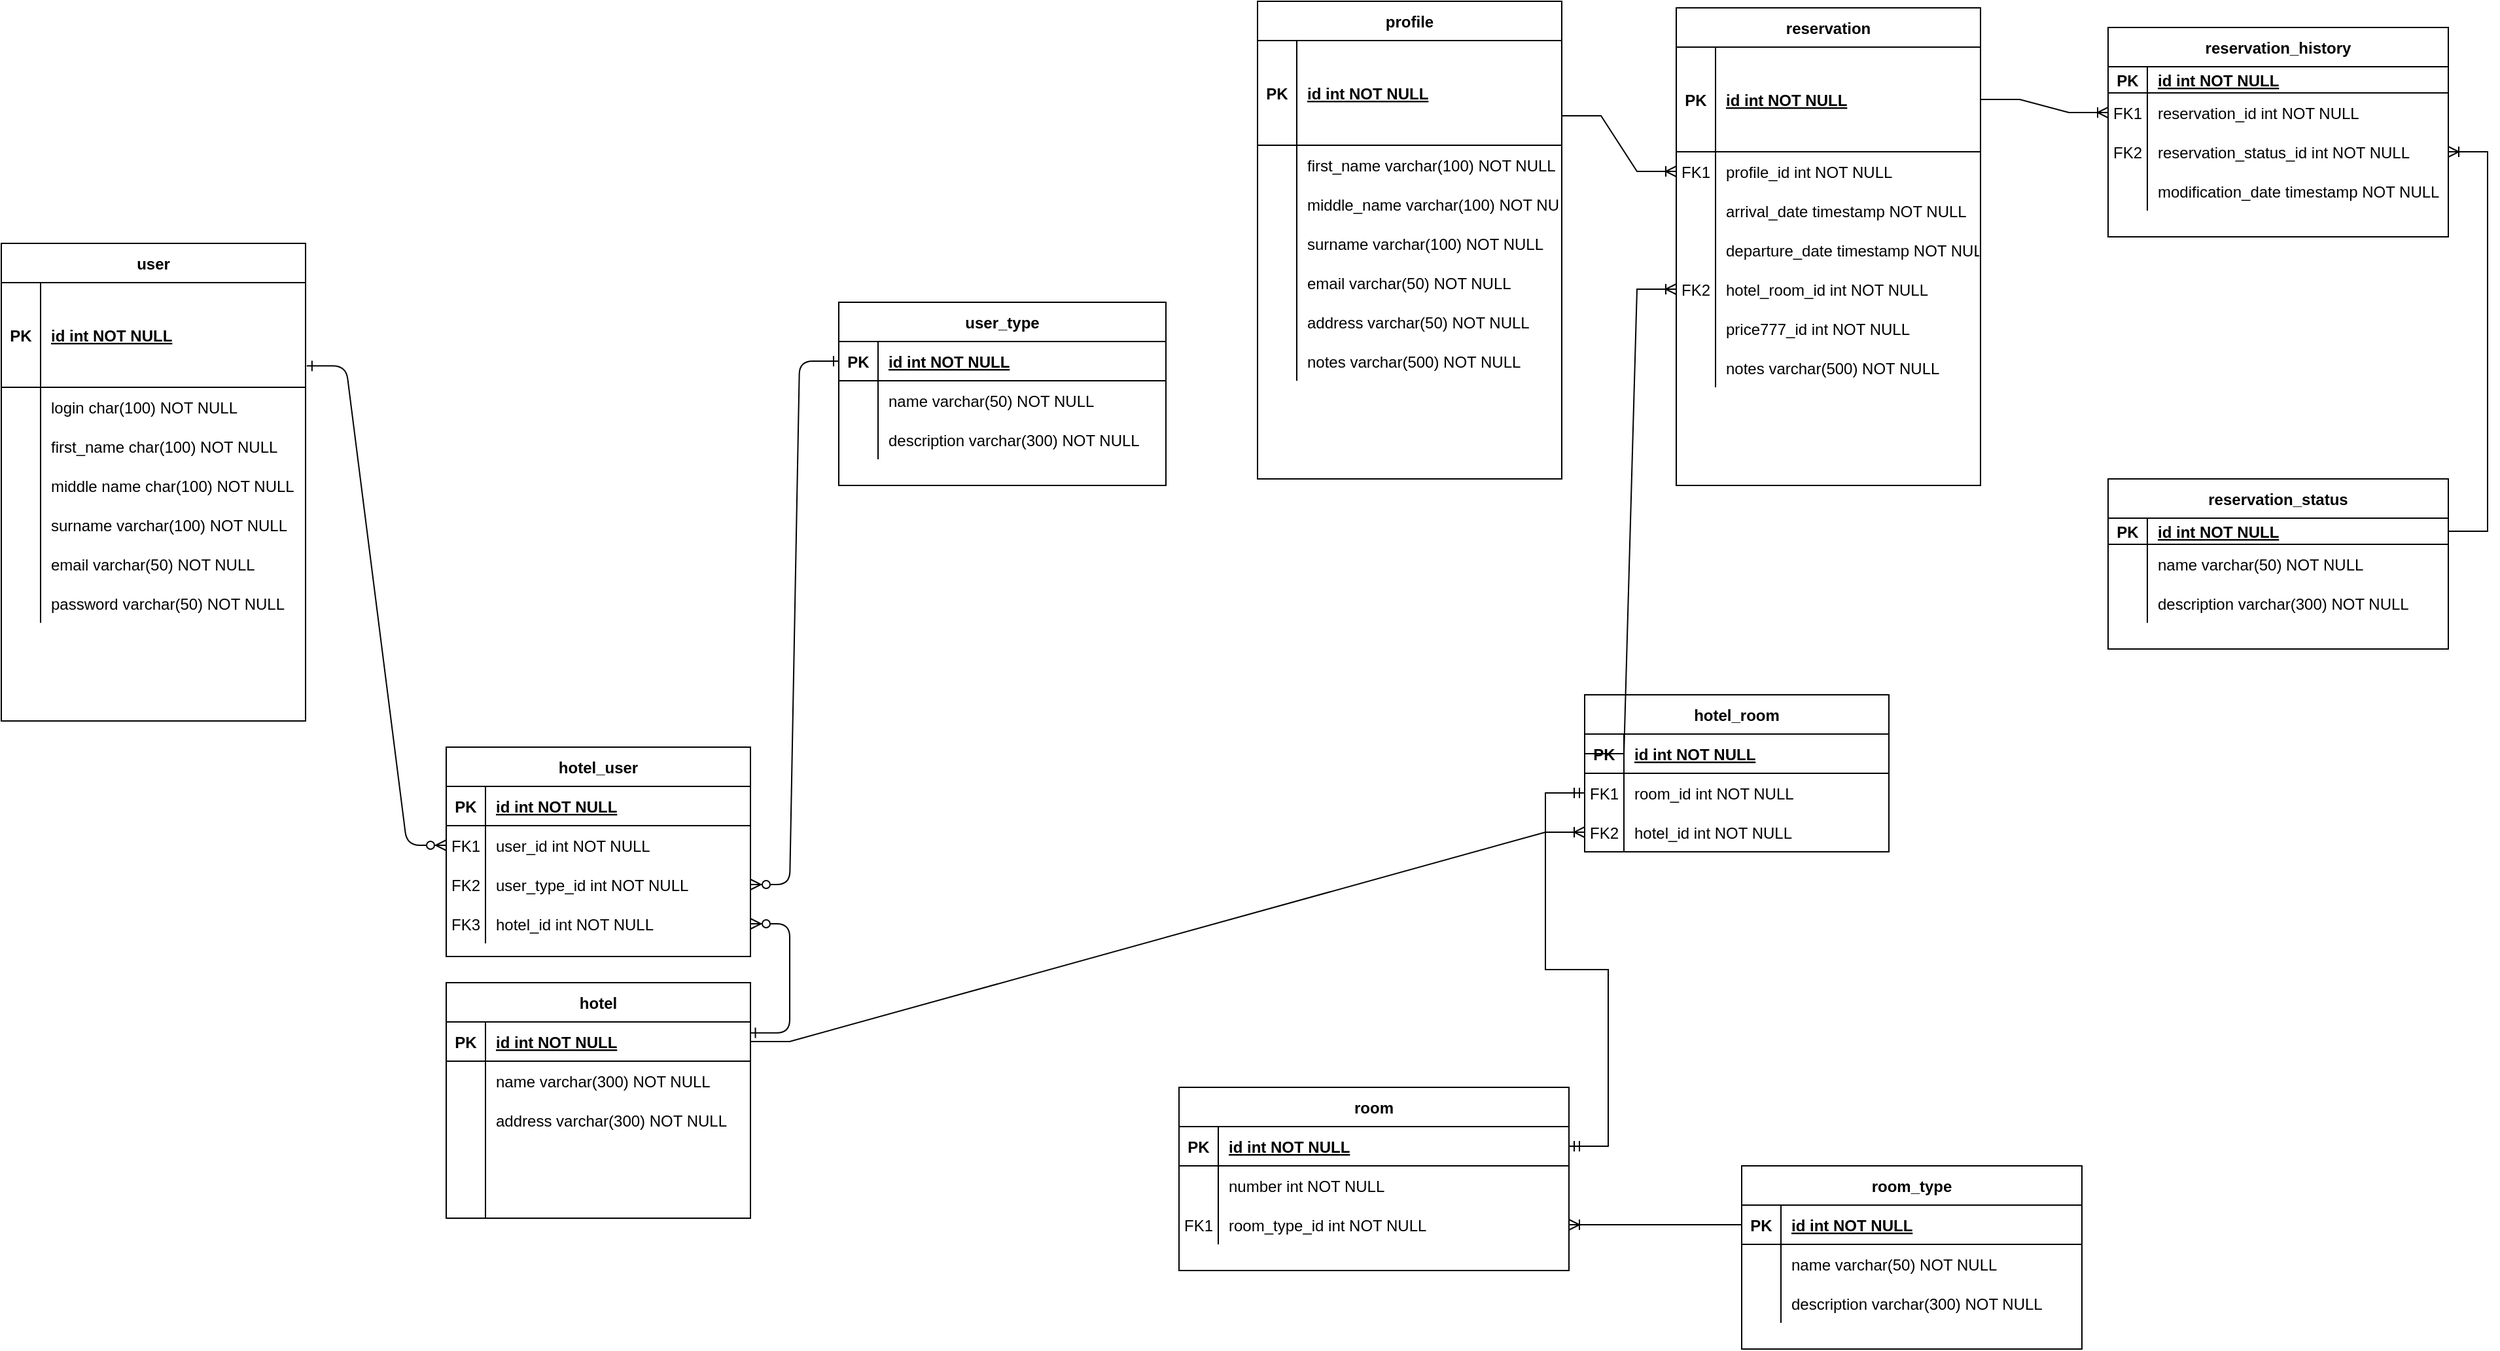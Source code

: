 <mxfile version="15.5.4" type="embed"><diagram id="R2lEEEUBdFMjLlhIrx00" name="Page-1"><mxGraphModel dx="2086" dy="528" grid="1" gridSize="10" guides="1" tooltips="1" connect="1" arrows="1" fold="1" page="1" pageScale="1" pageWidth="850" pageHeight="1100" math="0" shadow="0" extFonts="Permanent Marker^https://fonts.googleapis.com/css?family=Permanent+Marker"><root><mxCell id="0"/><mxCell id="1" parent="0"/><mxCell id="C-vyLk0tnHw3VtMMgP7b-23" value="user_type" style="shape=table;startSize=30;container=1;collapsible=1;childLayout=tableLayout;fixedRows=1;rowLines=0;fontStyle=1;align=center;resizeLast=1;" parent="1" vertex="1"><mxGeometry x="340" y="260" width="250" height="140" as="geometry"/></mxCell><mxCell id="C-vyLk0tnHw3VtMMgP7b-24" value="" style="shape=partialRectangle;collapsible=0;dropTarget=0;pointerEvents=0;fillColor=none;points=[[0,0.5],[1,0.5]];portConstraint=eastwest;top=0;left=0;right=0;bottom=1;" parent="C-vyLk0tnHw3VtMMgP7b-23" vertex="1"><mxGeometry y="30" width="250" height="30" as="geometry"/></mxCell><mxCell id="C-vyLk0tnHw3VtMMgP7b-25" value="PK" style="shape=partialRectangle;overflow=hidden;connectable=0;fillColor=none;top=0;left=0;bottom=0;right=0;fontStyle=1;" parent="C-vyLk0tnHw3VtMMgP7b-24" vertex="1"><mxGeometry width="30" height="30" as="geometry"><mxRectangle width="30" height="30" as="alternateBounds"/></mxGeometry></mxCell><mxCell id="C-vyLk0tnHw3VtMMgP7b-26" value="id int NOT NULL " style="shape=partialRectangle;overflow=hidden;connectable=0;fillColor=none;top=0;left=0;bottom=0;right=0;align=left;spacingLeft=6;fontStyle=5;" parent="C-vyLk0tnHw3VtMMgP7b-24" vertex="1"><mxGeometry x="30" width="220" height="30" as="geometry"><mxRectangle width="220" height="30" as="alternateBounds"/></mxGeometry></mxCell><mxCell id="dkDzkIsZ6ERgQmNnpMd1-3" value="" style="shape=partialRectangle;collapsible=0;dropTarget=0;pointerEvents=0;fillColor=none;points=[[0,0.5],[1,0.5]];portConstraint=eastwest;top=0;left=0;right=0;bottom=0;" parent="C-vyLk0tnHw3VtMMgP7b-23" vertex="1"><mxGeometry y="60" width="250" height="30" as="geometry"/></mxCell><mxCell id="dkDzkIsZ6ERgQmNnpMd1-4" value="" style="shape=partialRectangle;overflow=hidden;connectable=0;fillColor=none;top=0;left=0;bottom=0;right=0;" parent="dkDzkIsZ6ERgQmNnpMd1-3" vertex="1"><mxGeometry width="30" height="30" as="geometry"><mxRectangle width="30" height="30" as="alternateBounds"/></mxGeometry></mxCell><mxCell id="dkDzkIsZ6ERgQmNnpMd1-5" value="name varchar(50) NOT NULL" style="shape=partialRectangle;overflow=hidden;connectable=0;fillColor=none;top=0;left=0;bottom=0;right=0;align=left;spacingLeft=6;" parent="dkDzkIsZ6ERgQmNnpMd1-3" vertex="1"><mxGeometry x="30" width="220" height="30" as="geometry"><mxRectangle width="220" height="30" as="alternateBounds"/></mxGeometry></mxCell><mxCell id="C-vyLk0tnHw3VtMMgP7b-27" value="" style="shape=partialRectangle;collapsible=0;dropTarget=0;pointerEvents=0;fillColor=none;points=[[0,0.5],[1,0.5]];portConstraint=eastwest;top=0;left=0;right=0;bottom=0;" parent="C-vyLk0tnHw3VtMMgP7b-23" vertex="1"><mxGeometry y="90" width="250" height="30" as="geometry"/></mxCell><mxCell id="C-vyLk0tnHw3VtMMgP7b-28" value="" style="shape=partialRectangle;overflow=hidden;connectable=0;fillColor=none;top=0;left=0;bottom=0;right=0;" parent="C-vyLk0tnHw3VtMMgP7b-27" vertex="1"><mxGeometry width="30" height="30" as="geometry"><mxRectangle width="30" height="30" as="alternateBounds"/></mxGeometry></mxCell><mxCell id="C-vyLk0tnHw3VtMMgP7b-29" value="description varchar(300) NOT NULL" style="shape=partialRectangle;overflow=hidden;connectable=0;fillColor=none;top=0;left=0;bottom=0;right=0;align=left;spacingLeft=6;" parent="C-vyLk0tnHw3VtMMgP7b-27" vertex="1"><mxGeometry x="30" width="220" height="30" as="geometry"><mxRectangle width="220" height="30" as="alternateBounds"/></mxGeometry></mxCell><mxCell id="dkDzkIsZ6ERgQmNnpMd1-6" value="hotel" style="shape=table;startSize=30;container=1;collapsible=1;childLayout=tableLayout;fixedRows=1;rowLines=0;fontStyle=1;align=center;resizeLast=1;" parent="1" vertex="1"><mxGeometry x="40" y="780" width="232.5" height="180" as="geometry"/></mxCell><mxCell id="dkDzkIsZ6ERgQmNnpMd1-7" value="" style="shape=partialRectangle;collapsible=0;dropTarget=0;pointerEvents=0;fillColor=none;top=0;left=0;bottom=1;right=0;points=[[0,0.5],[1,0.5]];portConstraint=eastwest;" parent="dkDzkIsZ6ERgQmNnpMd1-6" vertex="1"><mxGeometry y="30" width="232.5" height="30" as="geometry"/></mxCell><mxCell id="dkDzkIsZ6ERgQmNnpMd1-8" value="PK" style="shape=partialRectangle;connectable=0;fillColor=none;top=0;left=0;bottom=0;right=0;fontStyle=1;overflow=hidden;" parent="dkDzkIsZ6ERgQmNnpMd1-7" vertex="1"><mxGeometry width="30" height="30" as="geometry"><mxRectangle width="30" height="30" as="alternateBounds"/></mxGeometry></mxCell><mxCell id="dkDzkIsZ6ERgQmNnpMd1-9" value="id int NOT NULL" style="shape=partialRectangle;connectable=0;fillColor=none;top=0;left=0;bottom=0;right=0;align=left;spacingLeft=6;fontStyle=5;overflow=hidden;" parent="dkDzkIsZ6ERgQmNnpMd1-7" vertex="1"><mxGeometry x="30" width="202.5" height="30" as="geometry"><mxRectangle width="202.5" height="30" as="alternateBounds"/></mxGeometry></mxCell><mxCell id="fA8tNrvUzH5mFWkSNHSa-79" value="" style="shape=partialRectangle;collapsible=0;dropTarget=0;pointerEvents=0;fillColor=none;top=0;left=0;bottom=0;right=0;points=[[0,0.5],[1,0.5]];portConstraint=eastwest;" parent="dkDzkIsZ6ERgQmNnpMd1-6" vertex="1"><mxGeometry y="60" width="232.5" height="30" as="geometry"/></mxCell><mxCell id="fA8tNrvUzH5mFWkSNHSa-80" value="" style="shape=partialRectangle;connectable=0;fillColor=none;top=0;left=0;bottom=0;right=0;editable=1;overflow=hidden;" parent="fA8tNrvUzH5mFWkSNHSa-79" vertex="1"><mxGeometry width="30" height="30" as="geometry"><mxRectangle width="30" height="30" as="alternateBounds"/></mxGeometry></mxCell><mxCell id="fA8tNrvUzH5mFWkSNHSa-81" value="name varchar(300) NOT NULL" style="shape=partialRectangle;connectable=0;fillColor=none;top=0;left=0;bottom=0;right=0;align=left;spacingLeft=6;overflow=hidden;" parent="fA8tNrvUzH5mFWkSNHSa-79" vertex="1"><mxGeometry x="30" width="202.5" height="30" as="geometry"><mxRectangle width="202.5" height="30" as="alternateBounds"/></mxGeometry></mxCell><mxCell id="fA8tNrvUzH5mFWkSNHSa-82" value="" style="shape=partialRectangle;collapsible=0;dropTarget=0;pointerEvents=0;fillColor=none;top=0;left=0;bottom=0;right=0;points=[[0,0.5],[1,0.5]];portConstraint=eastwest;" parent="dkDzkIsZ6ERgQmNnpMd1-6" vertex="1"><mxGeometry y="90" width="232.5" height="30" as="geometry"/></mxCell><mxCell id="fA8tNrvUzH5mFWkSNHSa-83" value="" style="shape=partialRectangle;connectable=0;fillColor=none;top=0;left=0;bottom=0;right=0;editable=1;overflow=hidden;" parent="fA8tNrvUzH5mFWkSNHSa-82" vertex="1"><mxGeometry width="30" height="30" as="geometry"><mxRectangle width="30" height="30" as="alternateBounds"/></mxGeometry></mxCell><mxCell id="fA8tNrvUzH5mFWkSNHSa-84" value="" style="shape=partialRectangle;connectable=0;fillColor=none;top=0;left=0;bottom=0;right=0;align=left;spacingLeft=6;overflow=hidden;" parent="fA8tNrvUzH5mFWkSNHSa-82" vertex="1"><mxGeometry x="30" width="202.5" height="30" as="geometry"><mxRectangle width="202.5" height="30" as="alternateBounds"/></mxGeometry></mxCell><mxCell id="fA8tNrvUzH5mFWkSNHSa-108" value="" style="shape=partialRectangle;collapsible=0;dropTarget=0;pointerEvents=0;fillColor=none;top=0;left=0;bottom=0;right=0;points=[[0,0.5],[1,0.5]];portConstraint=eastwest;" parent="dkDzkIsZ6ERgQmNnpMd1-6" vertex="1"><mxGeometry y="120" width="232.5" height="40" as="geometry"/></mxCell><mxCell id="fA8tNrvUzH5mFWkSNHSa-109" value="" style="shape=partialRectangle;connectable=0;fillColor=none;top=0;left=0;bottom=0;right=0;editable=1;overflow=hidden;" parent="fA8tNrvUzH5mFWkSNHSa-108" vertex="1"><mxGeometry width="30" height="40" as="geometry"><mxRectangle width="30" height="40" as="alternateBounds"/></mxGeometry></mxCell><mxCell id="fA8tNrvUzH5mFWkSNHSa-110" value="" style="shape=partialRectangle;connectable=0;fillColor=none;top=0;left=0;bottom=0;right=0;align=left;spacingLeft=6;overflow=hidden;" parent="fA8tNrvUzH5mFWkSNHSa-108" vertex="1"><mxGeometry x="30" width="202.5" height="40" as="geometry"><mxRectangle width="202.5" height="40" as="alternateBounds"/></mxGeometry></mxCell><mxCell id="dkDzkIsZ6ERgQmNnpMd1-10" value="" style="shape=partialRectangle;collapsible=0;dropTarget=0;pointerEvents=0;fillColor=none;top=0;left=0;bottom=0;right=0;points=[[0,0.5],[1,0.5]];portConstraint=eastwest;" parent="dkDzkIsZ6ERgQmNnpMd1-6" vertex="1"><mxGeometry y="160" width="232.5" height="20" as="geometry"/></mxCell><mxCell id="dkDzkIsZ6ERgQmNnpMd1-11" value="" style="shape=partialRectangle;connectable=0;fillColor=none;top=0;left=0;bottom=0;right=0;editable=1;overflow=hidden;" parent="dkDzkIsZ6ERgQmNnpMd1-10" vertex="1"><mxGeometry width="30" height="20" as="geometry"><mxRectangle width="30" height="20" as="alternateBounds"/></mxGeometry></mxCell><mxCell id="dkDzkIsZ6ERgQmNnpMd1-12" value="" style="shape=partialRectangle;connectable=0;fillColor=none;top=0;left=0;bottom=0;right=0;align=left;spacingLeft=6;overflow=hidden;" parent="dkDzkIsZ6ERgQmNnpMd1-10" vertex="1"><mxGeometry x="30" width="202.5" height="20" as="geometry"><mxRectangle width="202.5" height="20" as="alternateBounds"/></mxGeometry></mxCell><mxCell id="dkDzkIsZ6ERgQmNnpMd1-19" value="user" style="shape=table;startSize=30;container=1;collapsible=1;childLayout=tableLayout;fixedRows=1;rowLines=0;fontStyle=1;align=center;resizeLast=1;" parent="1" vertex="1"><mxGeometry x="-300" y="215" width="232.5" height="365" as="geometry"/></mxCell><mxCell id="dkDzkIsZ6ERgQmNnpMd1-20" value="" style="shape=partialRectangle;collapsible=0;dropTarget=0;pointerEvents=0;fillColor=none;top=0;left=0;bottom=1;right=0;points=[[0,0.5],[1,0.5]];portConstraint=eastwest;" parent="dkDzkIsZ6ERgQmNnpMd1-19" vertex="1"><mxGeometry y="30" width="232.5" height="80" as="geometry"/></mxCell><mxCell id="dkDzkIsZ6ERgQmNnpMd1-21" value="PK" style="shape=partialRectangle;connectable=0;fillColor=none;top=0;left=0;bottom=0;right=0;fontStyle=1;overflow=hidden;" parent="dkDzkIsZ6ERgQmNnpMd1-20" vertex="1"><mxGeometry width="30" height="80" as="geometry"><mxRectangle width="30" height="80" as="alternateBounds"/></mxGeometry></mxCell><mxCell id="dkDzkIsZ6ERgQmNnpMd1-22" value="id int NOT NULL" style="shape=partialRectangle;connectable=0;fillColor=none;top=0;left=0;bottom=0;right=0;align=left;spacingLeft=6;fontStyle=5;overflow=hidden;" parent="dkDzkIsZ6ERgQmNnpMd1-20" vertex="1"><mxGeometry x="30" width="202.5" height="80" as="geometry"><mxRectangle width="202.5" height="80" as="alternateBounds"/></mxGeometry></mxCell><mxCell id="dkDzkIsZ6ERgQmNnpMd1-23" value="" style="shape=partialRectangle;collapsible=0;dropTarget=0;pointerEvents=0;fillColor=none;top=0;left=0;bottom=0;right=0;points=[[0,0.5],[1,0.5]];portConstraint=eastwest;" parent="dkDzkIsZ6ERgQmNnpMd1-19" vertex="1"><mxGeometry y="110" width="232.5" height="30" as="geometry"/></mxCell><mxCell id="dkDzkIsZ6ERgQmNnpMd1-24" value="" style="shape=partialRectangle;connectable=0;fillColor=none;top=0;left=0;bottom=0;right=0;editable=1;overflow=hidden;" parent="dkDzkIsZ6ERgQmNnpMd1-23" vertex="1"><mxGeometry width="30" height="30" as="geometry"><mxRectangle width="30" height="30" as="alternateBounds"/></mxGeometry></mxCell><mxCell id="dkDzkIsZ6ERgQmNnpMd1-25" value="login char(100) NOT NULL" style="shape=partialRectangle;connectable=0;fillColor=none;top=0;left=0;bottom=0;right=0;align=left;spacingLeft=6;overflow=hidden;" parent="dkDzkIsZ6ERgQmNnpMd1-23" vertex="1"><mxGeometry x="30" width="202.5" height="30" as="geometry"><mxRectangle width="202.5" height="30" as="alternateBounds"/></mxGeometry></mxCell><mxCell id="dkDzkIsZ6ERgQmNnpMd1-26" value="" style="shape=partialRectangle;collapsible=0;dropTarget=0;pointerEvents=0;fillColor=none;top=0;left=0;bottom=0;right=0;points=[[0,0.5],[1,0.5]];portConstraint=eastwest;" parent="dkDzkIsZ6ERgQmNnpMd1-19" vertex="1"><mxGeometry y="140" width="232.5" height="30" as="geometry"/></mxCell><mxCell id="dkDzkIsZ6ERgQmNnpMd1-27" value="" style="shape=partialRectangle;connectable=0;fillColor=none;top=0;left=0;bottom=0;right=0;editable=1;overflow=hidden;" parent="dkDzkIsZ6ERgQmNnpMd1-26" vertex="1"><mxGeometry width="30" height="30" as="geometry"><mxRectangle width="30" height="30" as="alternateBounds"/></mxGeometry></mxCell><mxCell id="dkDzkIsZ6ERgQmNnpMd1-28" value="first_name char(100) NOT NULL" style="shape=partialRectangle;connectable=0;fillColor=none;top=0;left=0;bottom=0;right=0;align=left;spacingLeft=6;overflow=hidden;" parent="dkDzkIsZ6ERgQmNnpMd1-26" vertex="1"><mxGeometry x="30" width="202.5" height="30" as="geometry"><mxRectangle width="202.5" height="30" as="alternateBounds"/></mxGeometry></mxCell><mxCell id="dkDzkIsZ6ERgQmNnpMd1-32" value="" style="shape=partialRectangle;collapsible=0;dropTarget=0;pointerEvents=0;fillColor=none;top=0;left=0;bottom=0;right=0;points=[[0,0.5],[1,0.5]];portConstraint=eastwest;" parent="dkDzkIsZ6ERgQmNnpMd1-19" vertex="1"><mxGeometry y="170" width="232.5" height="30" as="geometry"/></mxCell><mxCell id="dkDzkIsZ6ERgQmNnpMd1-33" value="" style="shape=partialRectangle;connectable=0;fillColor=none;top=0;left=0;bottom=0;right=0;editable=1;overflow=hidden;" parent="dkDzkIsZ6ERgQmNnpMd1-32" vertex="1"><mxGeometry width="30" height="30" as="geometry"><mxRectangle width="30" height="30" as="alternateBounds"/></mxGeometry></mxCell><mxCell id="dkDzkIsZ6ERgQmNnpMd1-34" value="middle name char(100) NOT NULL" style="shape=partialRectangle;connectable=0;fillColor=none;top=0;left=0;bottom=0;right=0;align=left;spacingLeft=6;overflow=hidden;" parent="dkDzkIsZ6ERgQmNnpMd1-32" vertex="1"><mxGeometry x="30" width="202.5" height="30" as="geometry"><mxRectangle width="202.5" height="30" as="alternateBounds"/></mxGeometry></mxCell><mxCell id="dkDzkIsZ6ERgQmNnpMd1-35" value="" style="shape=partialRectangle;collapsible=0;dropTarget=0;pointerEvents=0;fillColor=none;top=0;left=0;bottom=0;right=0;points=[[0,0.5],[1,0.5]];portConstraint=eastwest;" parent="dkDzkIsZ6ERgQmNnpMd1-19" vertex="1"><mxGeometry y="200" width="232.5" height="30" as="geometry"/></mxCell><mxCell id="dkDzkIsZ6ERgQmNnpMd1-36" value="" style="shape=partialRectangle;connectable=0;fillColor=none;top=0;left=0;bottom=0;right=0;editable=1;overflow=hidden;" parent="dkDzkIsZ6ERgQmNnpMd1-35" vertex="1"><mxGeometry width="30" height="30" as="geometry"><mxRectangle width="30" height="30" as="alternateBounds"/></mxGeometry></mxCell><mxCell id="dkDzkIsZ6ERgQmNnpMd1-37" value="surname varchar(100) NOT NULL" style="shape=partialRectangle;connectable=0;fillColor=none;top=0;left=0;bottom=0;right=0;align=left;spacingLeft=6;overflow=hidden;" parent="dkDzkIsZ6ERgQmNnpMd1-35" vertex="1"><mxGeometry x="30" width="202.5" height="30" as="geometry"><mxRectangle width="202.5" height="30" as="alternateBounds"/></mxGeometry></mxCell><mxCell id="dkDzkIsZ6ERgQmNnpMd1-29" value="" style="shape=partialRectangle;collapsible=0;dropTarget=0;pointerEvents=0;fillColor=none;top=0;left=0;bottom=0;right=0;points=[[0,0.5],[1,0.5]];portConstraint=eastwest;" parent="dkDzkIsZ6ERgQmNnpMd1-19" vertex="1"><mxGeometry y="230" width="232.5" height="30" as="geometry"/></mxCell><mxCell id="dkDzkIsZ6ERgQmNnpMd1-30" value="" style="shape=partialRectangle;connectable=0;fillColor=none;top=0;left=0;bottom=0;right=0;editable=1;overflow=hidden;" parent="dkDzkIsZ6ERgQmNnpMd1-29" vertex="1"><mxGeometry width="30" height="30" as="geometry"><mxRectangle width="30" height="30" as="alternateBounds"/></mxGeometry></mxCell><mxCell id="dkDzkIsZ6ERgQmNnpMd1-31" value="email varchar(50) NOT NULL" style="shape=partialRectangle;connectable=0;fillColor=none;top=0;left=0;bottom=0;right=0;align=left;spacingLeft=6;overflow=hidden;" parent="dkDzkIsZ6ERgQmNnpMd1-29" vertex="1"><mxGeometry x="30" width="202.5" height="30" as="geometry"><mxRectangle width="202.5" height="30" as="alternateBounds"/></mxGeometry></mxCell><mxCell id="3" value="" style="shape=partialRectangle;collapsible=0;dropTarget=0;pointerEvents=0;fillColor=none;top=0;left=0;bottom=0;right=0;points=[[0,0.5],[1,0.5]];portConstraint=eastwest;" parent="dkDzkIsZ6ERgQmNnpMd1-19" vertex="1"><mxGeometry y="260" width="232.5" height="30" as="geometry"/></mxCell><mxCell id="4" value="" style="shape=partialRectangle;connectable=0;fillColor=none;top=0;left=0;bottom=0;right=0;editable=1;overflow=hidden;" parent="3" vertex="1"><mxGeometry width="30" height="30" as="geometry"><mxRectangle width="30" height="30" as="alternateBounds"/></mxGeometry></mxCell><mxCell id="5" value="password varchar(50) NOT NULL" style="shape=partialRectangle;connectable=0;fillColor=none;top=0;left=0;bottom=0;right=0;align=left;spacingLeft=6;overflow=hidden;" parent="3" vertex="1"><mxGeometry x="30" width="202.5" height="30" as="geometry"><mxRectangle width="202.5" height="30" as="alternateBounds"/></mxGeometry></mxCell><mxCell id="dkDzkIsZ6ERgQmNnpMd1-38" value="hotel_user" style="shape=table;startSize=30;container=1;collapsible=1;childLayout=tableLayout;fixedRows=1;rowLines=0;fontStyle=1;align=center;resizeLast=1;" parent="1" vertex="1"><mxGeometry x="40" y="600" width="232.5" height="160" as="geometry"/></mxCell><mxCell id="dkDzkIsZ6ERgQmNnpMd1-39" value="" style="shape=partialRectangle;collapsible=0;dropTarget=0;pointerEvents=0;fillColor=none;top=0;left=0;bottom=1;right=0;points=[[0,0.5],[1,0.5]];portConstraint=eastwest;" parent="dkDzkIsZ6ERgQmNnpMd1-38" vertex="1"><mxGeometry y="30" width="232.5" height="30" as="geometry"/></mxCell><mxCell id="dkDzkIsZ6ERgQmNnpMd1-40" value="PK" style="shape=partialRectangle;connectable=0;fillColor=none;top=0;left=0;bottom=0;right=0;fontStyle=1;overflow=hidden;" parent="dkDzkIsZ6ERgQmNnpMd1-39" vertex="1"><mxGeometry width="30" height="30" as="geometry"/></mxCell><mxCell id="dkDzkIsZ6ERgQmNnpMd1-41" value="id int NOT NULL " style="shape=partialRectangle;connectable=0;fillColor=none;top=0;left=0;bottom=0;right=0;align=left;spacingLeft=6;fontStyle=5;overflow=hidden;" parent="dkDzkIsZ6ERgQmNnpMd1-39" vertex="1"><mxGeometry x="30" width="202.5" height="30" as="geometry"/></mxCell><mxCell id="dkDzkIsZ6ERgQmNnpMd1-42" value="" style="shape=partialRectangle;collapsible=0;dropTarget=0;pointerEvents=0;fillColor=none;top=0;left=0;bottom=0;right=0;points=[[0,0.5],[1,0.5]];portConstraint=eastwest;" parent="dkDzkIsZ6ERgQmNnpMd1-38" vertex="1"><mxGeometry y="60" width="232.5" height="30" as="geometry"/></mxCell><mxCell id="dkDzkIsZ6ERgQmNnpMd1-43" value="FK1" style="shape=partialRectangle;connectable=0;fillColor=none;top=0;left=0;bottom=0;right=0;editable=1;overflow=hidden;" parent="dkDzkIsZ6ERgQmNnpMd1-42" vertex="1"><mxGeometry width="30" height="30" as="geometry"/></mxCell><mxCell id="dkDzkIsZ6ERgQmNnpMd1-44" value="user_id int NOT NULL" style="shape=partialRectangle;connectable=0;fillColor=none;top=0;left=0;bottom=0;right=0;align=left;spacingLeft=6;overflow=hidden;" parent="dkDzkIsZ6ERgQmNnpMd1-42" vertex="1"><mxGeometry x="30" width="202.5" height="30" as="geometry"/></mxCell><mxCell id="dkDzkIsZ6ERgQmNnpMd1-45" value="" style="shape=partialRectangle;collapsible=0;dropTarget=0;pointerEvents=0;fillColor=none;top=0;left=0;bottom=0;right=0;points=[[0,0.5],[1,0.5]];portConstraint=eastwest;" parent="dkDzkIsZ6ERgQmNnpMd1-38" vertex="1"><mxGeometry y="90" width="232.5" height="30" as="geometry"/></mxCell><mxCell id="dkDzkIsZ6ERgQmNnpMd1-46" value="FK2" style="shape=partialRectangle;connectable=0;fillColor=none;top=0;left=0;bottom=0;right=0;editable=1;overflow=hidden;" parent="dkDzkIsZ6ERgQmNnpMd1-45" vertex="1"><mxGeometry width="30" height="30" as="geometry"/></mxCell><mxCell id="dkDzkIsZ6ERgQmNnpMd1-47" value="user_type_id int NOT NULL" style="shape=partialRectangle;connectable=0;fillColor=none;top=0;left=0;bottom=0;right=0;align=left;spacingLeft=6;overflow=hidden;" parent="dkDzkIsZ6ERgQmNnpMd1-45" vertex="1"><mxGeometry x="30" width="202.5" height="30" as="geometry"/></mxCell><mxCell id="dkDzkIsZ6ERgQmNnpMd1-48" value="" style="shape=partialRectangle;collapsible=0;dropTarget=0;pointerEvents=0;fillColor=none;top=0;left=0;bottom=0;right=0;points=[[0,0.5],[1,0.5]];portConstraint=eastwest;" parent="dkDzkIsZ6ERgQmNnpMd1-38" vertex="1"><mxGeometry y="120" width="232.5" height="30" as="geometry"/></mxCell><mxCell id="dkDzkIsZ6ERgQmNnpMd1-49" value="FK3" style="shape=partialRectangle;connectable=0;fillColor=none;top=0;left=0;bottom=0;right=0;editable=1;overflow=hidden;" parent="dkDzkIsZ6ERgQmNnpMd1-48" vertex="1"><mxGeometry width="30" height="30" as="geometry"/></mxCell><mxCell id="dkDzkIsZ6ERgQmNnpMd1-50" value="hotel_id int NOT NULL" style="shape=partialRectangle;connectable=0;fillColor=none;top=0;left=0;bottom=0;right=0;align=left;spacingLeft=6;overflow=hidden;" parent="dkDzkIsZ6ERgQmNnpMd1-48" vertex="1"><mxGeometry x="30" width="202.5" height="30" as="geometry"/></mxCell><mxCell id="dkDzkIsZ6ERgQmNnpMd1-54" value="" style="edgeStyle=entityRelationEdgeStyle;endArrow=ERzeroToMany;startArrow=ERone;endFill=1;startFill=0;exitX=0.999;exitY=0.278;exitDx=0;exitDy=0;exitPerimeter=0;" parent="1" source="dkDzkIsZ6ERgQmNnpMd1-7" target="dkDzkIsZ6ERgQmNnpMd1-48" edge="1"><mxGeometry width="100" height="100" relative="1" as="geometry"><mxPoint x="290" y="385" as="sourcePoint"/><mxPoint x="280" y="685" as="targetPoint"/></mxGeometry></mxCell><mxCell id="dkDzkIsZ6ERgQmNnpMd1-55" value="" style="edgeStyle=entityRelationEdgeStyle;fontSize=12;html=1;endArrow=ERzeroToMany;endFill=1;entryX=1;entryY=0.5;entryDx=0;entryDy=0;exitX=0;exitY=0.5;exitDx=0;exitDy=0;startArrow=ERone;startFill=0;" parent="1" source="C-vyLk0tnHw3VtMMgP7b-24" target="dkDzkIsZ6ERgQmNnpMd1-45" edge="1"><mxGeometry width="100" height="100" relative="1" as="geometry"><mxPoint x="490" y="610" as="sourcePoint"/><mxPoint x="390" y="710" as="targetPoint"/></mxGeometry></mxCell><mxCell id="dkDzkIsZ6ERgQmNnpMd1-66" value="room_type" style="shape=table;startSize=30;container=1;collapsible=1;childLayout=tableLayout;fixedRows=1;rowLines=0;fontStyle=1;align=center;resizeLast=1;" parent="1" vertex="1"><mxGeometry x="1030" y="920" width="260.0" height="140" as="geometry"/></mxCell><mxCell id="dkDzkIsZ6ERgQmNnpMd1-67" value="" style="shape=partialRectangle;collapsible=0;dropTarget=0;pointerEvents=0;fillColor=none;top=0;left=0;bottom=1;right=0;points=[[0,0.5],[1,0.5]];portConstraint=eastwest;" parent="dkDzkIsZ6ERgQmNnpMd1-66" vertex="1"><mxGeometry y="30" width="260.0" height="30" as="geometry"/></mxCell><mxCell id="dkDzkIsZ6ERgQmNnpMd1-68" value="PK" style="shape=partialRectangle;connectable=0;fillColor=none;top=0;left=0;bottom=0;right=0;fontStyle=1;overflow=hidden;" parent="dkDzkIsZ6ERgQmNnpMd1-67" vertex="1"><mxGeometry width="30" height="30" as="geometry"><mxRectangle width="30" height="30" as="alternateBounds"/></mxGeometry></mxCell><mxCell id="dkDzkIsZ6ERgQmNnpMd1-69" value="id int NOT NULL" style="shape=partialRectangle;connectable=0;fillColor=none;top=0;left=0;bottom=0;right=0;align=left;spacingLeft=6;fontStyle=5;overflow=hidden;" parent="dkDzkIsZ6ERgQmNnpMd1-67" vertex="1"><mxGeometry x="30" width="230.0" height="30" as="geometry"><mxRectangle width="230.0" height="30" as="alternateBounds"/></mxGeometry></mxCell><mxCell id="dkDzkIsZ6ERgQmNnpMd1-73" value="" style="shape=partialRectangle;collapsible=0;dropTarget=0;pointerEvents=0;fillColor=none;top=0;left=0;bottom=0;right=0;points=[[0,0.5],[1,0.5]];portConstraint=eastwest;" parent="dkDzkIsZ6ERgQmNnpMd1-66" vertex="1"><mxGeometry y="60" width="260.0" height="30" as="geometry"/></mxCell><mxCell id="dkDzkIsZ6ERgQmNnpMd1-74" value="" style="shape=partialRectangle;connectable=0;fillColor=none;top=0;left=0;bottom=0;right=0;editable=1;overflow=hidden;" parent="dkDzkIsZ6ERgQmNnpMd1-73" vertex="1"><mxGeometry width="30" height="30" as="geometry"><mxRectangle width="30" height="30" as="alternateBounds"/></mxGeometry></mxCell><mxCell id="dkDzkIsZ6ERgQmNnpMd1-75" value="name varchar(50) NOT NULL" style="shape=partialRectangle;connectable=0;fillColor=none;top=0;left=0;bottom=0;right=0;align=left;spacingLeft=6;overflow=hidden;" parent="dkDzkIsZ6ERgQmNnpMd1-73" vertex="1"><mxGeometry x="30" width="230.0" height="30" as="geometry"><mxRectangle width="230.0" height="30" as="alternateBounds"/></mxGeometry></mxCell><mxCell id="dkDzkIsZ6ERgQmNnpMd1-70" value="" style="shape=partialRectangle;collapsible=0;dropTarget=0;pointerEvents=0;fillColor=none;top=0;left=0;bottom=0;right=0;points=[[0,0.5],[1,0.5]];portConstraint=eastwest;" parent="dkDzkIsZ6ERgQmNnpMd1-66" vertex="1"><mxGeometry y="90" width="260.0" height="30" as="geometry"/></mxCell><mxCell id="dkDzkIsZ6ERgQmNnpMd1-71" value="" style="shape=partialRectangle;connectable=0;fillColor=none;top=0;left=0;bottom=0;right=0;editable=1;overflow=hidden;" parent="dkDzkIsZ6ERgQmNnpMd1-70" vertex="1"><mxGeometry width="30" height="30" as="geometry"><mxRectangle width="30" height="30" as="alternateBounds"/></mxGeometry></mxCell><mxCell id="dkDzkIsZ6ERgQmNnpMd1-72" value="description varchar(300) NOT NULL" style="shape=partialRectangle;connectable=0;fillColor=none;top=0;left=0;bottom=0;right=0;align=left;spacingLeft=6;overflow=hidden;" parent="dkDzkIsZ6ERgQmNnpMd1-70" vertex="1"><mxGeometry x="30" width="230.0" height="30" as="geometry"><mxRectangle width="230.0" height="30" as="alternateBounds"/></mxGeometry></mxCell><mxCell id="dkDzkIsZ6ERgQmNnpMd1-156" value="" style="edgeStyle=entityRelationEdgeStyle;fontSize=12;html=1;endArrow=ERzeroToMany;endFill=1;entryX=0;entryY=0.5;entryDx=0;entryDy=0;exitX=1.004;exitY=0.796;exitDx=0;exitDy=0;exitPerimeter=0;startArrow=ERone;startFill=0;" parent="1" source="dkDzkIsZ6ERgQmNnpMd1-20" target="dkDzkIsZ6ERgQmNnpMd1-42" edge="1"><mxGeometry width="100" height="100" relative="1" as="geometry"><mxPoint x="-100" y="230" as="sourcePoint"/><mxPoint x="100" y="400" as="targetPoint"/></mxGeometry></mxCell><mxCell id="18" value="reservation_status" style="shape=table;startSize=30;container=1;collapsible=1;childLayout=tableLayout;fixedRows=1;rowLines=0;fontStyle=1;align=center;resizeLast=1;" vertex="1" parent="1"><mxGeometry x="1310" y="395" width="260.0" height="130" as="geometry"/></mxCell><mxCell id="19" value="" style="shape=partialRectangle;collapsible=0;dropTarget=0;pointerEvents=0;fillColor=none;top=0;left=0;bottom=1;right=0;points=[[0,0.5],[1,0.5]];portConstraint=eastwest;" vertex="1" parent="18"><mxGeometry y="30" width="260.0" height="20" as="geometry"/></mxCell><mxCell id="20" value="PK" style="shape=partialRectangle;connectable=0;fillColor=none;top=0;left=0;bottom=0;right=0;fontStyle=1;overflow=hidden;" vertex="1" parent="19"><mxGeometry width="30" height="20" as="geometry"><mxRectangle width="30" height="20" as="alternateBounds"/></mxGeometry></mxCell><mxCell id="21" value="id int NOT NULL" style="shape=partialRectangle;connectable=0;fillColor=none;top=0;left=0;bottom=0;right=0;align=left;spacingLeft=6;fontStyle=5;overflow=hidden;" vertex="1" parent="19"><mxGeometry x="30" width="230.0" height="20" as="geometry"><mxRectangle width="230.0" height="20" as="alternateBounds"/></mxGeometry></mxCell><mxCell id="22" value="" style="shape=partialRectangle;collapsible=0;dropTarget=0;pointerEvents=0;fillColor=none;top=0;left=0;bottom=0;right=0;points=[[0,0.5],[1,0.5]];portConstraint=eastwest;" vertex="1" parent="18"><mxGeometry y="50" width="260.0" height="30" as="geometry"/></mxCell><mxCell id="23" value="" style="shape=partialRectangle;connectable=0;fillColor=none;top=0;left=0;bottom=0;right=0;editable=1;overflow=hidden;" vertex="1" parent="22"><mxGeometry width="30" height="30" as="geometry"><mxRectangle width="30" height="30" as="alternateBounds"/></mxGeometry></mxCell><mxCell id="24" value="name varchar(50) NOT NULL" style="shape=partialRectangle;connectable=0;fillColor=none;top=0;left=0;bottom=0;right=0;align=left;spacingLeft=6;overflow=hidden;" vertex="1" parent="22"><mxGeometry x="30" width="230.0" height="30" as="geometry"><mxRectangle width="230.0" height="30" as="alternateBounds"/></mxGeometry></mxCell><mxCell id="25" value="" style="shape=partialRectangle;collapsible=0;dropTarget=0;pointerEvents=0;fillColor=none;top=0;left=0;bottom=0;right=0;points=[[0,0.5],[1,0.5]];portConstraint=eastwest;" vertex="1" parent="18"><mxGeometry y="80" width="260.0" height="30" as="geometry"/></mxCell><mxCell id="26" value="" style="shape=partialRectangle;connectable=0;fillColor=none;top=0;left=0;bottom=0;right=0;editable=1;overflow=hidden;" vertex="1" parent="25"><mxGeometry width="30" height="30" as="geometry"><mxRectangle width="30" height="30" as="alternateBounds"/></mxGeometry></mxCell><mxCell id="27" value="description varchar(300) NOT NULL" style="shape=partialRectangle;connectable=0;fillColor=none;top=0;left=0;bottom=0;right=0;align=left;spacingLeft=6;overflow=hidden;" vertex="1" parent="25"><mxGeometry x="30" width="230.0" height="30" as="geometry"><mxRectangle width="230.0" height="30" as="alternateBounds"/></mxGeometry></mxCell><mxCell id="28" value="address varchar(300) NOT NULL" style="shape=partialRectangle;connectable=0;fillColor=none;top=0;left=0;bottom=0;right=0;align=left;spacingLeft=6;overflow=hidden;" vertex="1" parent="1"><mxGeometry x="70" y="870" width="202.5" height="30" as="geometry"/></mxCell><mxCell id="29" value="room" style="shape=table;startSize=30;container=1;collapsible=1;childLayout=tableLayout;fixedRows=1;rowLines=0;fontStyle=1;align=center;resizeLast=1;" vertex="1" parent="1"><mxGeometry x="600" y="860" width="298.0" height="140" as="geometry"/></mxCell><mxCell id="30" value="" style="shape=partialRectangle;collapsible=0;dropTarget=0;pointerEvents=0;fillColor=none;top=0;left=0;bottom=1;right=0;points=[[0,0.5],[1,0.5]];portConstraint=eastwest;" vertex="1" parent="29"><mxGeometry y="30" width="298.0" height="30" as="geometry"/></mxCell><mxCell id="31" value="PK" style="shape=partialRectangle;connectable=0;fillColor=none;top=0;left=0;bottom=0;right=0;fontStyle=1;overflow=hidden;" vertex="1" parent="30"><mxGeometry width="30" height="30" as="geometry"><mxRectangle width="30" height="30" as="alternateBounds"/></mxGeometry></mxCell><mxCell id="32" value="id int NOT NULL" style="shape=partialRectangle;connectable=0;fillColor=none;top=0;left=0;bottom=0;right=0;align=left;spacingLeft=6;fontStyle=5;overflow=hidden;" vertex="1" parent="30"><mxGeometry x="30" width="268.0" height="30" as="geometry"><mxRectangle width="268.0" height="30" as="alternateBounds"/></mxGeometry></mxCell><mxCell id="33" value="" style="shape=partialRectangle;collapsible=0;dropTarget=0;pointerEvents=0;fillColor=none;top=0;left=0;bottom=0;right=0;points=[[0,0.5],[1,0.5]];portConstraint=eastwest;" vertex="1" parent="29"><mxGeometry y="60" width="298.0" height="30" as="geometry"/></mxCell><mxCell id="34" value="" style="shape=partialRectangle;connectable=0;fillColor=none;top=0;left=0;bottom=0;right=0;editable=1;overflow=hidden;" vertex="1" parent="33"><mxGeometry width="30" height="30" as="geometry"><mxRectangle width="30" height="30" as="alternateBounds"/></mxGeometry></mxCell><mxCell id="35" value="number int NOT NULL" style="shape=partialRectangle;connectable=0;fillColor=none;top=0;left=0;bottom=0;right=0;align=left;spacingLeft=6;overflow=hidden;" vertex="1" parent="33"><mxGeometry x="30" width="268.0" height="30" as="geometry"><mxRectangle width="268.0" height="30" as="alternateBounds"/></mxGeometry></mxCell><mxCell id="36" value="" style="shape=partialRectangle;collapsible=0;dropTarget=0;pointerEvents=0;fillColor=none;top=0;left=0;bottom=0;right=0;points=[[0,0.5],[1,0.5]];portConstraint=eastwest;" vertex="1" parent="29"><mxGeometry y="90" width="298.0" height="30" as="geometry"/></mxCell><mxCell id="37" value="FK1" style="shape=partialRectangle;connectable=0;fillColor=none;top=0;left=0;bottom=0;right=0;editable=1;overflow=hidden;" vertex="1" parent="36"><mxGeometry width="30" height="30" as="geometry"><mxRectangle width="30" height="30" as="alternateBounds"/></mxGeometry></mxCell><mxCell id="38" value="room_type_id int NOT NULL" style="shape=partialRectangle;connectable=0;fillColor=none;top=0;left=0;bottom=0;right=0;align=left;spacingLeft=6;overflow=hidden;" vertex="1" parent="36"><mxGeometry x="30" width="268.0" height="30" as="geometry"><mxRectangle width="268.0" height="30" as="alternateBounds"/></mxGeometry></mxCell><mxCell id="41" value="" style="edgeStyle=entityRelationEdgeStyle;fontSize=12;html=1;endArrow=ERoneToMany;rounded=0;exitX=0;exitY=0.5;exitDx=0;exitDy=0;entryX=1;entryY=0.5;entryDx=0;entryDy=0;" edge="1" parent="1" source="dkDzkIsZ6ERgQmNnpMd1-67" target="36"><mxGeometry width="100" height="100" relative="1" as="geometry"><mxPoint x="780" y="730" as="sourcePoint"/><mxPoint x="790" y="800" as="targetPoint"/></mxGeometry></mxCell><mxCell id="43" value="hotel_room" style="shape=table;startSize=30;container=1;collapsible=1;childLayout=tableLayout;fixedRows=1;rowLines=0;fontStyle=1;align=center;resizeLast=1;" vertex="1" parent="1"><mxGeometry x="910" y="560" width="232.5" height="120" as="geometry"/></mxCell><mxCell id="44" value="" style="shape=partialRectangle;collapsible=0;dropTarget=0;pointerEvents=0;fillColor=none;top=0;left=0;bottom=1;right=0;points=[[0,0.5],[1,0.5]];portConstraint=eastwest;" vertex="1" parent="43"><mxGeometry y="30" width="232.5" height="30" as="geometry"/></mxCell><mxCell id="45" value="PK" style="shape=partialRectangle;connectable=0;fillColor=none;top=0;left=0;bottom=0;right=0;fontStyle=1;overflow=hidden;" vertex="1" parent="44"><mxGeometry width="30" height="30" as="geometry"><mxRectangle width="30" height="30" as="alternateBounds"/></mxGeometry></mxCell><mxCell id="46" value="id int NOT NULL " style="shape=partialRectangle;connectable=0;fillColor=none;top=0;left=0;bottom=0;right=0;align=left;spacingLeft=6;fontStyle=5;overflow=hidden;" vertex="1" parent="44"><mxGeometry x="30" width="202.5" height="30" as="geometry"><mxRectangle width="202.5" height="30" as="alternateBounds"/></mxGeometry></mxCell><mxCell id="47" value="" style="shape=partialRectangle;collapsible=0;dropTarget=0;pointerEvents=0;fillColor=none;top=0;left=0;bottom=0;right=0;points=[[0,0.5],[1,0.5]];portConstraint=eastwest;" vertex="1" parent="43"><mxGeometry y="60" width="232.5" height="30" as="geometry"/></mxCell><mxCell id="48" value="FK1" style="shape=partialRectangle;connectable=0;fillColor=none;top=0;left=0;bottom=0;right=0;editable=1;overflow=hidden;" vertex="1" parent="47"><mxGeometry width="30" height="30" as="geometry"><mxRectangle width="30" height="30" as="alternateBounds"/></mxGeometry></mxCell><mxCell id="49" value="room_id int NOT NULL" style="shape=partialRectangle;connectable=0;fillColor=none;top=0;left=0;bottom=0;right=0;align=left;spacingLeft=6;overflow=hidden;" vertex="1" parent="47"><mxGeometry x="30" width="202.5" height="30" as="geometry"><mxRectangle width="202.5" height="30" as="alternateBounds"/></mxGeometry></mxCell><mxCell id="50" value="" style="shape=partialRectangle;collapsible=0;dropTarget=0;pointerEvents=0;fillColor=none;top=0;left=0;bottom=0;right=0;points=[[0,0.5],[1,0.5]];portConstraint=eastwest;" vertex="1" parent="43"><mxGeometry y="90" width="232.5" height="30" as="geometry"/></mxCell><mxCell id="51" value="FK2" style="shape=partialRectangle;connectable=0;fillColor=none;top=0;left=0;bottom=0;right=0;editable=1;overflow=hidden;" vertex="1" parent="50"><mxGeometry width="30" height="30" as="geometry"><mxRectangle width="30" height="30" as="alternateBounds"/></mxGeometry></mxCell><mxCell id="52" value="hotel_id int NOT NULL" style="shape=partialRectangle;connectable=0;fillColor=none;top=0;left=0;bottom=0;right=0;align=left;spacingLeft=6;overflow=hidden;" vertex="1" parent="50"><mxGeometry x="30" width="202.5" height="30" as="geometry"><mxRectangle width="202.5" height="30" as="alternateBounds"/></mxGeometry></mxCell><mxCell id="60" value="" style="edgeStyle=entityRelationEdgeStyle;fontSize=12;html=1;endArrow=ERmandOne;startArrow=ERmandOne;rounded=0;entryX=0;entryY=0.5;entryDx=0;entryDy=0;exitX=1;exitY=0.5;exitDx=0;exitDy=0;" edge="1" parent="1" source="30" target="47"><mxGeometry width="100" height="100" relative="1" as="geometry"><mxPoint x="900" y="950" as="sourcePoint"/><mxPoint x="920" y="760" as="targetPoint"/></mxGeometry></mxCell><mxCell id="64" value="" style="edgeStyle=entityRelationEdgeStyle;fontSize=12;html=1;endArrow=ERoneToMany;rounded=0;entryX=0;entryY=0.5;entryDx=0;entryDy=0;exitX=1;exitY=0.5;exitDx=0;exitDy=0;" edge="1" parent="1" source="dkDzkIsZ6ERgQmNnpMd1-7" target="50"><mxGeometry width="100" height="100" relative="1" as="geometry"><mxPoint x="670" y="730" as="sourcePoint"/><mxPoint x="630" y="630" as="targetPoint"/></mxGeometry></mxCell><mxCell id="65" value="profile" style="shape=table;startSize=30;container=1;collapsible=1;childLayout=tableLayout;fixedRows=1;rowLines=0;fontStyle=1;align=center;resizeLast=1;" vertex="1" parent="1"><mxGeometry x="660" y="30" width="232.5" height="365" as="geometry"/></mxCell><mxCell id="66" value="" style="shape=partialRectangle;collapsible=0;dropTarget=0;pointerEvents=0;fillColor=none;top=0;left=0;bottom=1;right=0;points=[[0,0.5],[1,0.5]];portConstraint=eastwest;" vertex="1" parent="65"><mxGeometry y="30" width="232.5" height="80" as="geometry"/></mxCell><mxCell id="67" value="PK" style="shape=partialRectangle;connectable=0;fillColor=none;top=0;left=0;bottom=0;right=0;fontStyle=1;overflow=hidden;" vertex="1" parent="66"><mxGeometry width="30" height="80" as="geometry"><mxRectangle width="30" height="80" as="alternateBounds"/></mxGeometry></mxCell><mxCell id="68" value="id int NOT NULL" style="shape=partialRectangle;connectable=0;fillColor=none;top=0;left=0;bottom=0;right=0;align=left;spacingLeft=6;fontStyle=5;overflow=hidden;" vertex="1" parent="66"><mxGeometry x="30" width="202.5" height="80" as="geometry"><mxRectangle width="202.5" height="80" as="alternateBounds"/></mxGeometry></mxCell><mxCell id="72" value="" style="shape=partialRectangle;collapsible=0;dropTarget=0;pointerEvents=0;fillColor=none;top=0;left=0;bottom=0;right=0;points=[[0,0.5],[1,0.5]];portConstraint=eastwest;" vertex="1" parent="65"><mxGeometry y="110" width="232.5" height="30" as="geometry"/></mxCell><mxCell id="73" value="" style="shape=partialRectangle;connectable=0;fillColor=none;top=0;left=0;bottom=0;right=0;editable=1;overflow=hidden;" vertex="1" parent="72"><mxGeometry width="30" height="30" as="geometry"><mxRectangle width="30" height="30" as="alternateBounds"/></mxGeometry></mxCell><mxCell id="74" value="first_name varchar(100) NOT NULL" style="shape=partialRectangle;connectable=0;fillColor=none;top=0;left=0;bottom=0;right=0;align=left;spacingLeft=6;overflow=hidden;" vertex="1" parent="72"><mxGeometry x="30" width="202.5" height="30" as="geometry"><mxRectangle width="202.5" height="30" as="alternateBounds"/></mxGeometry></mxCell><mxCell id="75" value="" style="shape=partialRectangle;collapsible=0;dropTarget=0;pointerEvents=0;fillColor=none;top=0;left=0;bottom=0;right=0;points=[[0,0.5],[1,0.5]];portConstraint=eastwest;" vertex="1" parent="65"><mxGeometry y="140" width="232.5" height="30" as="geometry"/></mxCell><mxCell id="76" value="" style="shape=partialRectangle;connectable=0;fillColor=none;top=0;left=0;bottom=0;right=0;editable=1;overflow=hidden;" vertex="1" parent="75"><mxGeometry width="30" height="30" as="geometry"><mxRectangle width="30" height="30" as="alternateBounds"/></mxGeometry></mxCell><mxCell id="77" value="middle_name varchar(100) NOT NULL" style="shape=partialRectangle;connectable=0;fillColor=none;top=0;left=0;bottom=0;right=0;align=left;spacingLeft=6;overflow=hidden;" vertex="1" parent="75"><mxGeometry x="30" width="202.5" height="30" as="geometry"><mxRectangle width="202.5" height="30" as="alternateBounds"/></mxGeometry></mxCell><mxCell id="78" value="" style="shape=partialRectangle;collapsible=0;dropTarget=0;pointerEvents=0;fillColor=none;top=0;left=0;bottom=0;right=0;points=[[0,0.5],[1,0.5]];portConstraint=eastwest;" vertex="1" parent="65"><mxGeometry y="170" width="232.5" height="30" as="geometry"/></mxCell><mxCell id="79" value="" style="shape=partialRectangle;connectable=0;fillColor=none;top=0;left=0;bottom=0;right=0;editable=1;overflow=hidden;" vertex="1" parent="78"><mxGeometry width="30" height="30" as="geometry"><mxRectangle width="30" height="30" as="alternateBounds"/></mxGeometry></mxCell><mxCell id="80" value="surname varchar(100) NOT NULL" style="shape=partialRectangle;connectable=0;fillColor=none;top=0;left=0;bottom=0;right=0;align=left;spacingLeft=6;overflow=hidden;" vertex="1" parent="78"><mxGeometry x="30" width="202.5" height="30" as="geometry"><mxRectangle width="202.5" height="30" as="alternateBounds"/></mxGeometry></mxCell><mxCell id="81" value="" style="shape=partialRectangle;collapsible=0;dropTarget=0;pointerEvents=0;fillColor=none;top=0;left=0;bottom=0;right=0;points=[[0,0.5],[1,0.5]];portConstraint=eastwest;" vertex="1" parent="65"><mxGeometry y="200" width="232.5" height="30" as="geometry"/></mxCell><mxCell id="82" value="" style="shape=partialRectangle;connectable=0;fillColor=none;top=0;left=0;bottom=0;right=0;editable=1;overflow=hidden;" vertex="1" parent="81"><mxGeometry width="30" height="30" as="geometry"><mxRectangle width="30" height="30" as="alternateBounds"/></mxGeometry></mxCell><mxCell id="83" value="email varchar(50) NOT NULL" style="shape=partialRectangle;connectable=0;fillColor=none;top=0;left=0;bottom=0;right=0;align=left;spacingLeft=6;overflow=hidden;" vertex="1" parent="81"><mxGeometry x="30" width="202.5" height="30" as="geometry"><mxRectangle width="202.5" height="30" as="alternateBounds"/></mxGeometry></mxCell><mxCell id="84" value="" style="shape=partialRectangle;collapsible=0;dropTarget=0;pointerEvents=0;fillColor=none;top=0;left=0;bottom=0;right=0;points=[[0,0.5],[1,0.5]];portConstraint=eastwest;" vertex="1" parent="65"><mxGeometry y="230" width="232.5" height="30" as="geometry"/></mxCell><mxCell id="85" value="" style="shape=partialRectangle;connectable=0;fillColor=none;top=0;left=0;bottom=0;right=0;editable=1;overflow=hidden;" vertex="1" parent="84"><mxGeometry width="30" height="30" as="geometry"><mxRectangle width="30" height="30" as="alternateBounds"/></mxGeometry></mxCell><mxCell id="86" value="address varchar(50) NOT NULL" style="shape=partialRectangle;connectable=0;fillColor=none;top=0;left=0;bottom=0;right=0;align=left;spacingLeft=6;overflow=hidden;" vertex="1" parent="84"><mxGeometry x="30" width="202.5" height="30" as="geometry"><mxRectangle width="202.5" height="30" as="alternateBounds"/></mxGeometry></mxCell><mxCell id="92" value="" style="shape=partialRectangle;collapsible=0;dropTarget=0;pointerEvents=0;fillColor=none;top=0;left=0;bottom=0;right=0;points=[[0,0.5],[1,0.5]];portConstraint=eastwest;" vertex="1" parent="65"><mxGeometry y="260" width="232.5" height="30" as="geometry"/></mxCell><mxCell id="93" value="" style="shape=partialRectangle;connectable=0;fillColor=none;top=0;left=0;bottom=0;right=0;editable=1;overflow=hidden;" vertex="1" parent="92"><mxGeometry width="30" height="30" as="geometry"><mxRectangle width="30" height="30" as="alternateBounds"/></mxGeometry></mxCell><mxCell id="94" value="notes varchar(500) NOT NULL" style="shape=partialRectangle;connectable=0;fillColor=none;top=0;left=0;bottom=0;right=0;align=left;spacingLeft=6;overflow=hidden;" vertex="1" parent="92"><mxGeometry x="30" width="202.5" height="30" as="geometry"><mxRectangle width="202.5" height="30" as="alternateBounds"/></mxGeometry></mxCell><mxCell id="95" value="reservation" style="shape=table;startSize=30;container=1;collapsible=1;childLayout=tableLayout;fixedRows=1;rowLines=0;fontStyle=1;align=center;resizeLast=1;" vertex="1" parent="1"><mxGeometry x="980" y="35" width="232.5" height="365" as="geometry"/></mxCell><mxCell id="96" value="" style="shape=partialRectangle;collapsible=0;dropTarget=0;pointerEvents=0;fillColor=none;top=0;left=0;bottom=1;right=0;points=[[0,0.5],[1,0.5]];portConstraint=eastwest;" vertex="1" parent="95"><mxGeometry y="30" width="232.5" height="80" as="geometry"/></mxCell><mxCell id="97" value="PK" style="shape=partialRectangle;connectable=0;fillColor=none;top=0;left=0;bottom=0;right=0;fontStyle=1;overflow=hidden;" vertex="1" parent="96"><mxGeometry width="30" height="80" as="geometry"><mxRectangle width="30" height="80" as="alternateBounds"/></mxGeometry></mxCell><mxCell id="98" value="id int NOT NULL" style="shape=partialRectangle;connectable=0;fillColor=none;top=0;left=0;bottom=0;right=0;align=left;spacingLeft=6;fontStyle=5;overflow=hidden;" vertex="1" parent="96"><mxGeometry x="30" width="202.5" height="80" as="geometry"><mxRectangle width="202.5" height="80" as="alternateBounds"/></mxGeometry></mxCell><mxCell id="99" value="" style="shape=partialRectangle;collapsible=0;dropTarget=0;pointerEvents=0;fillColor=none;top=0;left=0;bottom=0;right=0;points=[[0,0.5],[1,0.5]];portConstraint=eastwest;" vertex="1" parent="95"><mxGeometry y="110" width="232.5" height="30" as="geometry"/></mxCell><mxCell id="100" value="FK1" style="shape=partialRectangle;connectable=0;fillColor=none;top=0;left=0;bottom=0;right=0;editable=1;overflow=hidden;" vertex="1" parent="99"><mxGeometry width="30" height="30" as="geometry"><mxRectangle width="30" height="30" as="alternateBounds"/></mxGeometry></mxCell><mxCell id="101" value="profile_id int NOT NULL" style="shape=partialRectangle;connectable=0;fillColor=none;top=0;left=0;bottom=0;right=0;align=left;spacingLeft=6;overflow=hidden;" vertex="1" parent="99"><mxGeometry x="30" width="202.5" height="30" as="geometry"><mxRectangle width="202.5" height="30" as="alternateBounds"/></mxGeometry></mxCell><mxCell id="102" value="" style="shape=partialRectangle;collapsible=0;dropTarget=0;pointerEvents=0;fillColor=none;top=0;left=0;bottom=0;right=0;points=[[0,0.5],[1,0.5]];portConstraint=eastwest;" vertex="1" parent="95"><mxGeometry y="140" width="232.5" height="30" as="geometry"/></mxCell><mxCell id="103" value="" style="shape=partialRectangle;connectable=0;fillColor=none;top=0;left=0;bottom=0;right=0;editable=1;overflow=hidden;" vertex="1" parent="102"><mxGeometry width="30" height="30" as="geometry"><mxRectangle width="30" height="30" as="alternateBounds"/></mxGeometry></mxCell><mxCell id="104" value="arrival_date timestamp NOT NULL" style="shape=partialRectangle;connectable=0;fillColor=none;top=0;left=0;bottom=0;right=0;align=left;spacingLeft=6;overflow=hidden;" vertex="1" parent="102"><mxGeometry x="30" width="202.5" height="30" as="geometry"><mxRectangle width="202.5" height="30" as="alternateBounds"/></mxGeometry></mxCell><mxCell id="105" value="" style="shape=partialRectangle;collapsible=0;dropTarget=0;pointerEvents=0;fillColor=none;top=0;left=0;bottom=0;right=0;points=[[0,0.5],[1,0.5]];portConstraint=eastwest;" vertex="1" parent="95"><mxGeometry y="170" width="232.5" height="30" as="geometry"/></mxCell><mxCell id="106" value="" style="shape=partialRectangle;connectable=0;fillColor=none;top=0;left=0;bottom=0;right=0;editable=1;overflow=hidden;" vertex="1" parent="105"><mxGeometry width="30" height="30" as="geometry"><mxRectangle width="30" height="30" as="alternateBounds"/></mxGeometry></mxCell><mxCell id="107" value="departure_date timestamp NOT NULL" style="shape=partialRectangle;connectable=0;fillColor=none;top=0;left=0;bottom=0;right=0;align=left;spacingLeft=6;overflow=hidden;" vertex="1" parent="105"><mxGeometry x="30" width="202.5" height="30" as="geometry"><mxRectangle width="202.5" height="30" as="alternateBounds"/></mxGeometry></mxCell><mxCell id="108" value="" style="shape=partialRectangle;collapsible=0;dropTarget=0;pointerEvents=0;fillColor=none;top=0;left=0;bottom=0;right=0;points=[[0,0.5],[1,0.5]];portConstraint=eastwest;" vertex="1" parent="95"><mxGeometry y="200" width="232.5" height="30" as="geometry"/></mxCell><mxCell id="109" value="FK2" style="shape=partialRectangle;connectable=0;fillColor=none;top=0;left=0;bottom=0;right=0;editable=1;overflow=hidden;" vertex="1" parent="108"><mxGeometry width="30" height="30" as="geometry"><mxRectangle width="30" height="30" as="alternateBounds"/></mxGeometry></mxCell><mxCell id="110" value="hotel_room_id int NOT NULL" style="shape=partialRectangle;connectable=0;fillColor=none;top=0;left=0;bottom=0;right=0;align=left;spacingLeft=6;overflow=hidden;" vertex="1" parent="108"><mxGeometry x="30" width="202.5" height="30" as="geometry"><mxRectangle width="202.5" height="30" as="alternateBounds"/></mxGeometry></mxCell><mxCell id="111" value="" style="shape=partialRectangle;collapsible=0;dropTarget=0;pointerEvents=0;fillColor=none;top=0;left=0;bottom=0;right=0;points=[[0,0.5],[1,0.5]];portConstraint=eastwest;" vertex="1" parent="95"><mxGeometry y="230" width="232.5" height="30" as="geometry"/></mxCell><mxCell id="112" value="" style="shape=partialRectangle;connectable=0;fillColor=none;top=0;left=0;bottom=0;right=0;editable=1;overflow=hidden;" vertex="1" parent="111"><mxGeometry width="30" height="30" as="geometry"><mxRectangle width="30" height="30" as="alternateBounds"/></mxGeometry></mxCell><mxCell id="113" value="price777_id int NOT NULL" style="shape=partialRectangle;connectable=0;fillColor=none;top=0;left=0;bottom=0;right=0;align=left;spacingLeft=6;overflow=hidden;" vertex="1" parent="111"><mxGeometry x="30" width="202.5" height="30" as="geometry"><mxRectangle width="202.5" height="30" as="alternateBounds"/></mxGeometry></mxCell><mxCell id="114" value="" style="shape=partialRectangle;collapsible=0;dropTarget=0;pointerEvents=0;fillColor=none;top=0;left=0;bottom=0;right=0;points=[[0,0.5],[1,0.5]];portConstraint=eastwest;" vertex="1" parent="95"><mxGeometry y="260" width="232.5" height="30" as="geometry"/></mxCell><mxCell id="115" value="" style="shape=partialRectangle;connectable=0;fillColor=none;top=0;left=0;bottom=0;right=0;editable=1;overflow=hidden;" vertex="1" parent="114"><mxGeometry width="30" height="30" as="geometry"><mxRectangle width="30" height="30" as="alternateBounds"/></mxGeometry></mxCell><mxCell id="116" value="notes varchar(500) NOT NULL" style="shape=partialRectangle;connectable=0;fillColor=none;top=0;left=0;bottom=0;right=0;align=left;spacingLeft=6;overflow=hidden;" vertex="1" parent="114"><mxGeometry x="30" width="202.5" height="30" as="geometry"><mxRectangle width="202.5" height="30" as="alternateBounds"/></mxGeometry></mxCell><mxCell id="119" value="" style="edgeStyle=entityRelationEdgeStyle;fontSize=12;html=1;endArrow=ERoneToMany;rounded=0;entryX=0;entryY=0.5;entryDx=0;entryDy=0;exitX=1;exitY=0.718;exitDx=0;exitDy=0;exitPerimeter=0;" edge="1" parent="1" source="66" target="99"><mxGeometry width="100" height="100" relative="1" as="geometry"><mxPoint x="1250" y="510" as="sourcePoint"/><mxPoint x="1410" y="90" as="targetPoint"/></mxGeometry></mxCell><mxCell id="120" value="" style="edgeStyle=entityRelationEdgeStyle;fontSize=12;html=1;endArrow=ERoneToMany;rounded=0;entryX=0;entryY=0.5;entryDx=0;entryDy=0;exitX=0;exitY=0.5;exitDx=0;exitDy=0;" edge="1" parent="1" source="44" target="108"><mxGeometry width="100" height="100" relative="1" as="geometry"><mxPoint x="870" y="420" as="sourcePoint"/><mxPoint x="1370" y="240" as="targetPoint"/></mxGeometry></mxCell><mxCell id="121" value="reservation_history" style="shape=table;startSize=30;container=1;collapsible=1;childLayout=tableLayout;fixedRows=1;rowLines=0;fontStyle=1;align=center;resizeLast=1;" vertex="1" parent="1"><mxGeometry x="1310" y="50" width="260.0" height="160" as="geometry"/></mxCell><mxCell id="122" value="" style="shape=partialRectangle;collapsible=0;dropTarget=0;pointerEvents=0;fillColor=none;top=0;left=0;bottom=1;right=0;points=[[0,0.5],[1,0.5]];portConstraint=eastwest;" vertex="1" parent="121"><mxGeometry y="30" width="260.0" height="20" as="geometry"/></mxCell><mxCell id="123" value="PK" style="shape=partialRectangle;connectable=0;fillColor=none;top=0;left=0;bottom=0;right=0;fontStyle=1;overflow=hidden;" vertex="1" parent="122"><mxGeometry width="30" height="20" as="geometry"><mxRectangle width="30" height="20" as="alternateBounds"/></mxGeometry></mxCell><mxCell id="124" value="id int NOT NULL" style="shape=partialRectangle;connectable=0;fillColor=none;top=0;left=0;bottom=0;right=0;align=left;spacingLeft=6;fontStyle=5;overflow=hidden;" vertex="1" parent="122"><mxGeometry x="30" width="230.0" height="20" as="geometry"><mxRectangle width="230.0" height="20" as="alternateBounds"/></mxGeometry></mxCell><mxCell id="125" value="" style="shape=partialRectangle;collapsible=0;dropTarget=0;pointerEvents=0;fillColor=none;top=0;left=0;bottom=0;right=0;points=[[0,0.5],[1,0.5]];portConstraint=eastwest;" vertex="1" parent="121"><mxGeometry y="50" width="260.0" height="30" as="geometry"/></mxCell><mxCell id="126" value="FK1" style="shape=partialRectangle;connectable=0;fillColor=none;top=0;left=0;bottom=0;right=0;editable=1;overflow=hidden;" vertex="1" parent="125"><mxGeometry width="30" height="30" as="geometry"><mxRectangle width="30" height="30" as="alternateBounds"/></mxGeometry></mxCell><mxCell id="127" value="reservation_id int NOT NULL" style="shape=partialRectangle;connectable=0;fillColor=none;top=0;left=0;bottom=0;right=0;align=left;spacingLeft=6;overflow=hidden;" vertex="1" parent="125"><mxGeometry x="30" width="230.0" height="30" as="geometry"><mxRectangle width="230.0" height="30" as="alternateBounds"/></mxGeometry></mxCell><mxCell id="128" value="" style="shape=partialRectangle;collapsible=0;dropTarget=0;pointerEvents=0;fillColor=none;top=0;left=0;bottom=0;right=0;points=[[0,0.5],[1,0.5]];portConstraint=eastwest;" vertex="1" parent="121"><mxGeometry y="80" width="260.0" height="30" as="geometry"/></mxCell><mxCell id="129" value="FK2" style="shape=partialRectangle;connectable=0;fillColor=none;top=0;left=0;bottom=0;right=0;editable=1;overflow=hidden;" vertex="1" parent="128"><mxGeometry width="30" height="30" as="geometry"><mxRectangle width="30" height="30" as="alternateBounds"/></mxGeometry></mxCell><mxCell id="130" value="reservation_status_id int NOT NULL" style="shape=partialRectangle;connectable=0;fillColor=none;top=0;left=0;bottom=0;right=0;align=left;spacingLeft=6;overflow=hidden;" vertex="1" parent="128"><mxGeometry x="30" width="230.0" height="30" as="geometry"><mxRectangle width="230.0" height="30" as="alternateBounds"/></mxGeometry></mxCell><mxCell id="131" value="" style="shape=partialRectangle;collapsible=0;dropTarget=0;pointerEvents=0;fillColor=none;top=0;left=0;bottom=0;right=0;points=[[0,0.5],[1,0.5]];portConstraint=eastwest;" vertex="1" parent="121"><mxGeometry y="110" width="260.0" height="30" as="geometry"/></mxCell><mxCell id="132" value="" style="shape=partialRectangle;connectable=0;fillColor=none;top=0;left=0;bottom=0;right=0;editable=1;overflow=hidden;" vertex="1" parent="131"><mxGeometry width="30" height="30" as="geometry"><mxRectangle width="30" height="30" as="alternateBounds"/></mxGeometry></mxCell><mxCell id="133" value="modification_date timestamp NOT NULL" style="shape=partialRectangle;connectable=0;fillColor=none;top=0;left=0;bottom=0;right=0;align=left;spacingLeft=6;overflow=hidden;" vertex="1" parent="131"><mxGeometry x="30" width="230.0" height="30" as="geometry"><mxRectangle width="230.0" height="30" as="alternateBounds"/></mxGeometry></mxCell><mxCell id="134" value="" style="edgeStyle=entityRelationEdgeStyle;fontSize=12;html=1;endArrow=ERoneToMany;rounded=0;exitX=1;exitY=0.5;exitDx=0;exitDy=0;entryX=1;entryY=0.5;entryDx=0;entryDy=0;" edge="1" parent="1" source="19" target="128"><mxGeometry width="100" height="100" relative="1" as="geometry"><mxPoint x="1190" y="550" as="sourcePoint"/><mxPoint x="1290" y="450" as="targetPoint"/></mxGeometry></mxCell><mxCell id="135" value="" style="edgeStyle=entityRelationEdgeStyle;fontSize=12;html=1;endArrow=ERoneToMany;rounded=0;entryX=0;entryY=0.5;entryDx=0;entryDy=0;exitX=1;exitY=0.5;exitDx=0;exitDy=0;" edge="1" parent="1" source="96" target="125"><mxGeometry width="100" height="100" relative="1" as="geometry"><mxPoint x="1230" y="460" as="sourcePoint"/><mxPoint x="1260" y="410" as="targetPoint"/></mxGeometry></mxCell></root></mxGraphModel></diagram></mxfile>

